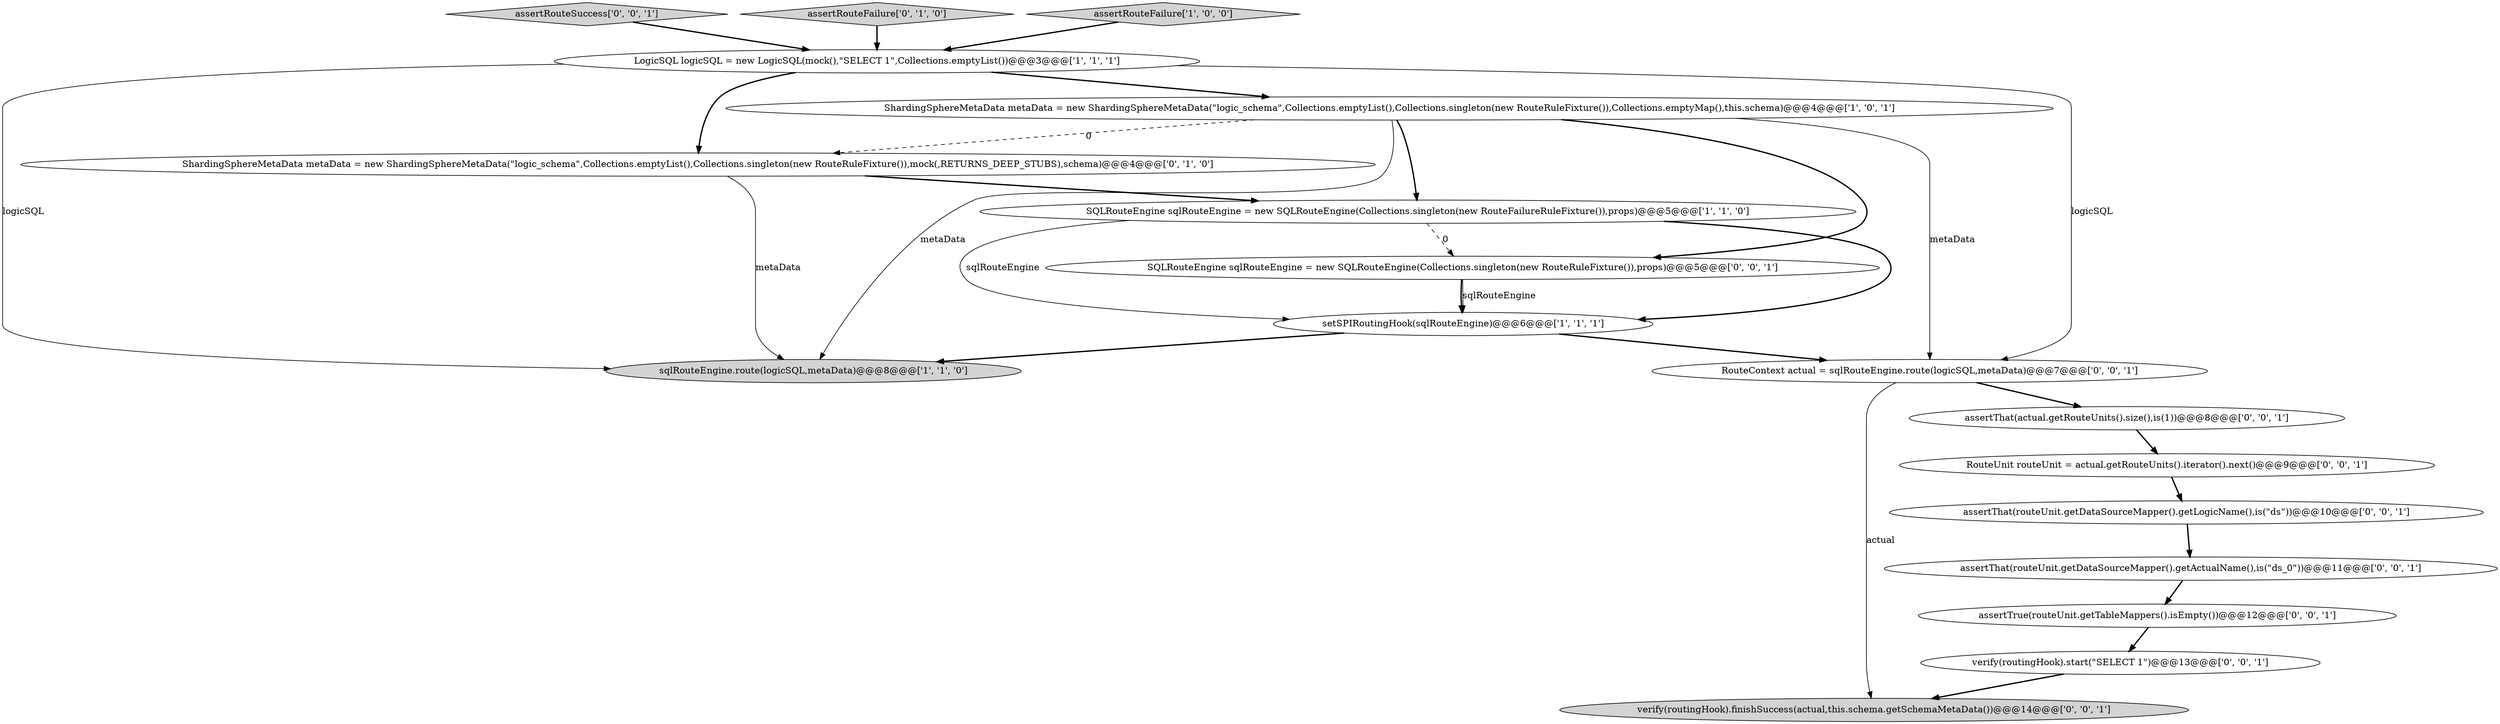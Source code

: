 digraph {
9 [style = filled, label = "assertRouteSuccess['0', '0', '1']", fillcolor = lightgray, shape = diamond image = "AAA0AAABBB3BBB"];
0 [style = filled, label = "ShardingSphereMetaData metaData = new ShardingSphereMetaData(\"logic_schema\",Collections.emptyList(),Collections.singleton(new RouteRuleFixture()),Collections.emptyMap(),this.schema)@@@4@@@['1', '0', '1']", fillcolor = white, shape = ellipse image = "AAA0AAABBB1BBB"];
13 [style = filled, label = "assertThat(routeUnit.getDataSourceMapper().getLogicName(),is(\"ds\"))@@@10@@@['0', '0', '1']", fillcolor = white, shape = ellipse image = "AAA0AAABBB3BBB"];
15 [style = filled, label = "RouteUnit routeUnit = actual.getRouteUnits().iterator().next()@@@9@@@['0', '0', '1']", fillcolor = white, shape = ellipse image = "AAA0AAABBB3BBB"];
2 [style = filled, label = "setSPIRoutingHook(sqlRouteEngine)@@@6@@@['1', '1', '1']", fillcolor = white, shape = ellipse image = "AAA0AAABBB1BBB"];
4 [style = filled, label = "sqlRouteEngine.route(logicSQL,metaData)@@@8@@@['1', '1', '0']", fillcolor = lightgray, shape = ellipse image = "AAA0AAABBB1BBB"];
5 [style = filled, label = "LogicSQL logicSQL = new LogicSQL(mock(),\"SELECT 1\",Collections.emptyList())@@@3@@@['1', '1', '1']", fillcolor = white, shape = ellipse image = "AAA0AAABBB1BBB"];
6 [style = filled, label = "assertRouteFailure['0', '1', '0']", fillcolor = lightgray, shape = diamond image = "AAA0AAABBB2BBB"];
16 [style = filled, label = "verify(routingHook).finishSuccess(actual,this.schema.getSchemaMetaData())@@@14@@@['0', '0', '1']", fillcolor = lightgray, shape = ellipse image = "AAA0AAABBB3BBB"];
12 [style = filled, label = "assertThat(actual.getRouteUnits().size(),is(1))@@@8@@@['0', '0', '1']", fillcolor = white, shape = ellipse image = "AAA0AAABBB3BBB"];
11 [style = filled, label = "SQLRouteEngine sqlRouteEngine = new SQLRouteEngine(Collections.singleton(new RouteRuleFixture()),props)@@@5@@@['0', '0', '1']", fillcolor = white, shape = ellipse image = "AAA0AAABBB3BBB"];
10 [style = filled, label = "assertTrue(routeUnit.getTableMappers().isEmpty())@@@12@@@['0', '0', '1']", fillcolor = white, shape = ellipse image = "AAA0AAABBB3BBB"];
8 [style = filled, label = "verify(routingHook).start(\"SELECT 1\")@@@13@@@['0', '0', '1']", fillcolor = white, shape = ellipse image = "AAA0AAABBB3BBB"];
14 [style = filled, label = "assertThat(routeUnit.getDataSourceMapper().getActualName(),is(\"ds_0\"))@@@11@@@['0', '0', '1']", fillcolor = white, shape = ellipse image = "AAA0AAABBB3BBB"];
1 [style = filled, label = "assertRouteFailure['1', '0', '0']", fillcolor = lightgray, shape = diamond image = "AAA0AAABBB1BBB"];
17 [style = filled, label = "RouteContext actual = sqlRouteEngine.route(logicSQL,metaData)@@@7@@@['0', '0', '1']", fillcolor = white, shape = ellipse image = "AAA0AAABBB3BBB"];
7 [style = filled, label = "ShardingSphereMetaData metaData = new ShardingSphereMetaData(\"logic_schema\",Collections.emptyList(),Collections.singleton(new RouteRuleFixture()),mock(,RETURNS_DEEP_STUBS),schema)@@@4@@@['0', '1', '0']", fillcolor = white, shape = ellipse image = "AAA1AAABBB2BBB"];
3 [style = filled, label = "SQLRouteEngine sqlRouteEngine = new SQLRouteEngine(Collections.singleton(new RouteFailureRuleFixture()),props)@@@5@@@['1', '1', '0']", fillcolor = white, shape = ellipse image = "AAA0AAABBB1BBB"];
8->16 [style = bold, label=""];
5->17 [style = solid, label="logicSQL"];
3->2 [style = solid, label="sqlRouteEngine"];
0->7 [style = dashed, label="0"];
2->4 [style = bold, label=""];
3->2 [style = bold, label=""];
0->4 [style = solid, label="metaData"];
12->15 [style = bold, label=""];
0->17 [style = solid, label="metaData"];
10->8 [style = bold, label=""];
17->12 [style = bold, label=""];
3->11 [style = dashed, label="0"];
0->3 [style = bold, label=""];
0->11 [style = bold, label=""];
11->2 [style = bold, label=""];
2->17 [style = bold, label=""];
7->3 [style = bold, label=""];
17->16 [style = solid, label="actual"];
5->4 [style = solid, label="logicSQL"];
5->0 [style = bold, label=""];
11->2 [style = solid, label="sqlRouteEngine"];
15->13 [style = bold, label=""];
6->5 [style = bold, label=""];
13->14 [style = bold, label=""];
14->10 [style = bold, label=""];
9->5 [style = bold, label=""];
7->4 [style = solid, label="metaData"];
5->7 [style = bold, label=""];
1->5 [style = bold, label=""];
}
